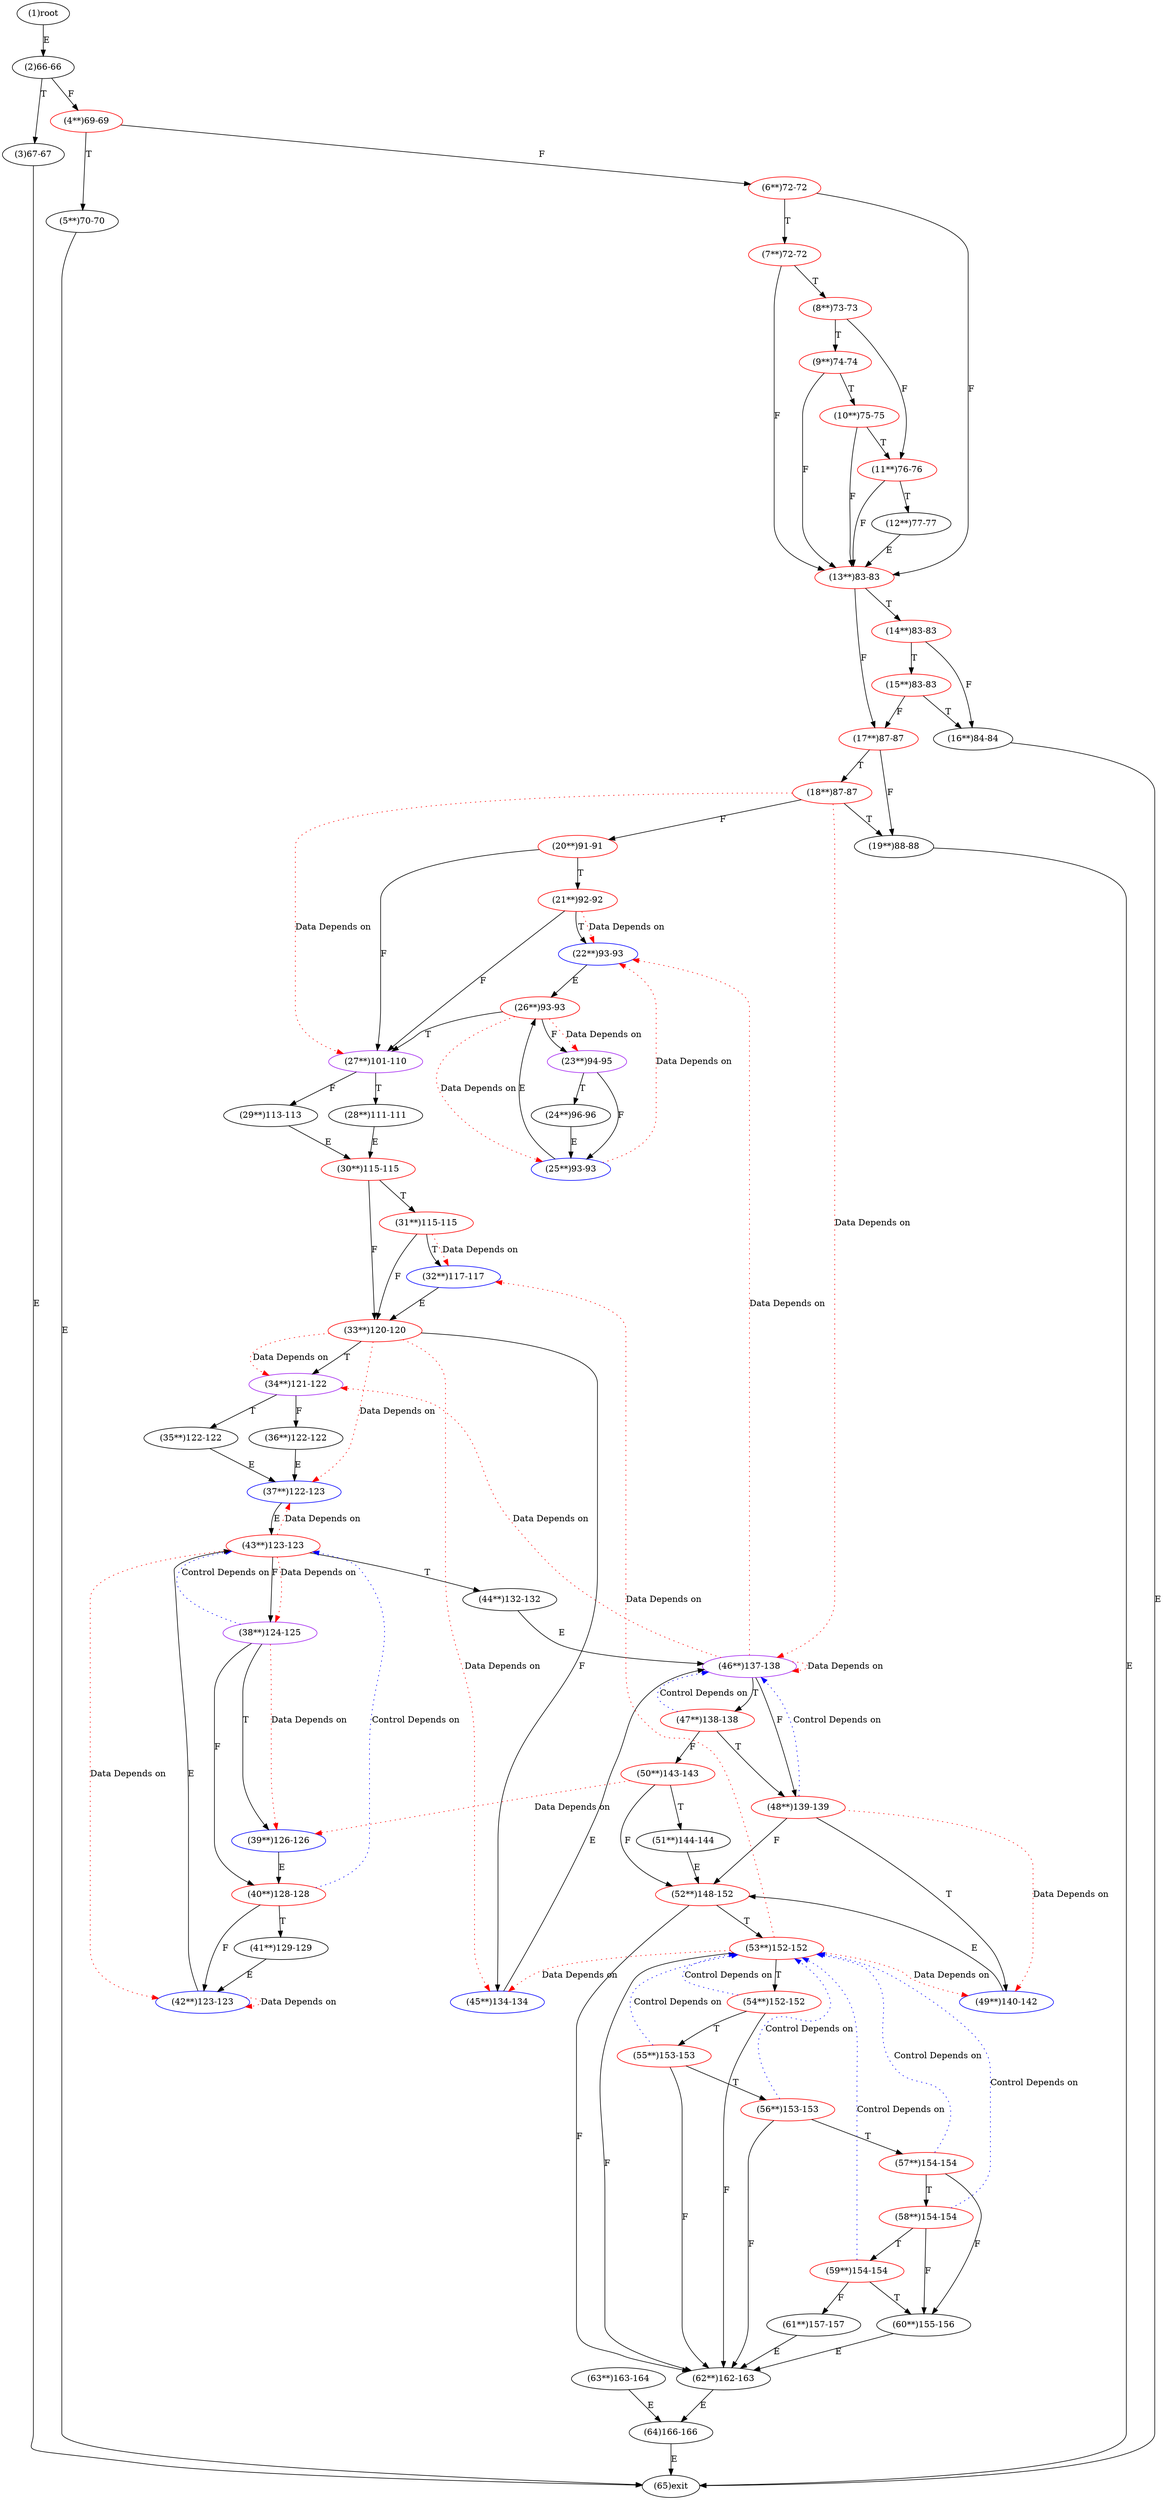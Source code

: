 digraph "" { 
1[ label="(1)root"];
2[ label="(2)66-66"];
3[ label="(3)67-67"];
4[ label="(4**)69-69",color=red];
5[ label="(5**)70-70"];
6[ label="(6**)72-72",color=red];
7[ label="(7**)72-72",color=red];
8[ label="(8**)73-73",color=red];
9[ label="(9**)74-74",color=red];
10[ label="(10**)75-75",color=red];
11[ label="(11**)76-76",color=red];
12[ label="(12**)77-77"];
13[ label="(13**)83-83",color=red];
14[ label="(14**)83-83",color=red];
15[ label="(15**)83-83",color=red];
17[ label="(17**)87-87",color=red];
16[ label="(16**)84-84"];
19[ label="(19**)88-88"];
18[ label="(18**)87-87",color=red];
21[ label="(21**)92-92",color=red];
20[ label="(20**)91-91",color=red];
23[ label="(23**)94-95",color=purple];
22[ label="(22**)93-93",color=blue];
25[ label="(25**)93-93",color=blue];
24[ label="(24**)96-96"];
27[ label="(27**)101-110",color=purple];
26[ label="(26**)93-93",color=red];
29[ label="(29**)113-113"];
28[ label="(28**)111-111"];
31[ label="(31**)115-115",color=red];
30[ label="(30**)115-115",color=red];
34[ label="(34**)121-122",color=purple];
35[ label="(35**)122-122"];
32[ label="(32**)117-117",color=blue];
33[ label="(33**)120-120",color=red];
38[ label="(38**)124-125",color=purple];
39[ label="(39**)126-126",color=blue];
36[ label="(36**)122-122"];
37[ label="(37**)122-123",color=blue];
42[ label="(42**)123-123",color=blue];
43[ label="(43**)123-123",color=red];
40[ label="(40**)128-128",color=red];
41[ label="(41**)129-129"];
46[ label="(46**)137-138",color=purple];
47[ label="(47**)138-138",color=red];
44[ label="(44**)132-132"];
45[ label="(45**)134-134",color=blue];
51[ label="(51**)144-144"];
50[ label="(50**)143-143",color=red];
49[ label="(49**)140-142",color=blue];
48[ label="(48**)139-139",color=red];
55[ label="(55**)153-153",color=red];
54[ label="(54**)152-152",color=red];
53[ label="(53**)152-152",color=red];
52[ label="(52**)148-152",color=red];
59[ label="(59**)154-154",color=red];
58[ label="(58**)154-154",color=red];
57[ label="(57**)154-154",color=red];
56[ label="(56**)153-153",color=red];
63[ label="(63**)163-164"];
62[ label="(62**)162-163"];
61[ label="(61**)157-157"];
60[ label="(60**)155-156"];
64[ label="(64)166-166"];
65[ label="(65)exit"];
1->2[ label="E"];
2->4[ label="F"];
2->3[ label="T"];
3->65[ label="E"];
4->6[ label="F"];
4->5[ label="T"];
5->65[ label="E"];
6->13[ label="F"];
6->7[ label="T"];
7->13[ label="F"];
7->8[ label="T"];
8->11[ label="F"];
8->9[ label="T"];
9->13[ label="F"];
9->10[ label="T"];
10->13[ label="F"];
10->11[ label="T"];
11->13[ label="F"];
11->12[ label="T"];
12->13[ label="E"];
13->17[ label="F"];
13->14[ label="T"];
14->16[ label="F"];
14->15[ label="T"];
15->17[ label="F"];
15->16[ label="T"];
16->65[ label="E"];
17->19[ label="F"];
17->18[ label="T"];
18->20[ label="F"];
18->19[ label="T"];
19->65[ label="E"];
20->27[ label="F"];
20->21[ label="T"];
21->27[ label="F"];
21->22[ label="T"];
22->26[ label="E"];
23->25[ label="F"];
23->24[ label="T"];
24->25[ label="E"];
25->26[ label="E"];
26->23[ label="F"];
26->27[ label="T"];
27->29[ label="F"];
27->28[ label="T"];
28->30[ label="E"];
29->30[ label="E"];
30->33[ label="F"];
30->31[ label="T"];
31->33[ label="F"];
31->32[ label="T"];
32->33[ label="E"];
33->45[ label="F"];
33->34[ label="T"];
34->36[ label="F"];
34->35[ label="T"];
35->37[ label="E"];
36->37[ label="E"];
37->43[ label="E"];
38->40[ label="F"];
38->39[ label="T"];
39->40[ label="E"];
40->42[ label="F"];
40->41[ label="T"];
41->42[ label="E"];
42->43[ label="E"];
43->38[ label="F"];
43->44[ label="T"];
44->46[ label="E"];
45->46[ label="E"];
46->48[ label="F"];
46->47[ label="T"];
47->50[ label="F"];
47->48[ label="T"];
48->52[ label="F"];
48->49[ label="T"];
49->52[ label="E"];
50->52[ label="F"];
50->51[ label="T"];
51->52[ label="E"];
52->62[ label="F"];
52->53[ label="T"];
53->62[ label="F"];
53->54[ label="T"];
54->62[ label="F"];
54->55[ label="T"];
55->62[ label="F"];
55->56[ label="T"];
56->62[ label="F"];
56->57[ label="T"];
57->60[ label="F"];
57->58[ label="T"];
58->60[ label="F"];
58->59[ label="T"];
59->61[ label="F"];
59->60[ label="T"];
60->62[ label="E"];
61->62[ label="E"];
62->64[ label="E"];
63->64[ label="E"];
64->65[ label="E"];
18->27[ color="red" label="Data Depends on" style = dotted ];
18->46[ color="red" label="Data Depends on" style = dotted ];
21->22[ color="red" label="Data Depends on" style = dotted ];
25->22[ color="red" label="Data Depends on" style = dotted ];
26->25[ color="red" label="Data Depends on" style = dotted ];
26->23[ color="red" label="Data Depends on" style = dotted ];
31->32[ color="red" label="Data Depends on" style = dotted ];
33->34[ color="red" label="Data Depends on" style = dotted ];
33->37[ color="red" label="Data Depends on" style = dotted ];
33->45[ color="red" label="Data Depends on" style = dotted ];
38->39[ color="red" label="Data Depends on" style = dotted ];
38->43[ color="blue" label="Control Depends on" style = dotted ];
42->42[ color="red" label="Data Depends on" style = dotted ];
43->42[ color="red" label="Data Depends on" style = dotted ];
43->38[ color="red" label="Data Depends on" style = dotted ];
43->37[ color="red" label="Data Depends on" style = dotted ];
40->43[ color="blue" label="Control Depends on" style = dotted ];
46->46[ color="red" label="Data Depends on" style = dotted ];
46->22[ color="red" label="Data Depends on" style = dotted ];
46->34[ color="red" label="Data Depends on" style = dotted ];
47->46[ color="blue" label="Control Depends on" style = dotted ];
50->39[ color="red" label="Data Depends on" style = dotted ];
48->49[ color="red" label="Data Depends on" style = dotted ];
48->46[ color="blue" label="Control Depends on" style = dotted ];
55->53[ color="blue" label="Control Depends on" style = dotted ];
54->53[ color="blue" label="Control Depends on" style = dotted ];
53->32[ color="red" label="Data Depends on" style = dotted ];
53->49[ color="red" label="Data Depends on" style = dotted ];
53->45[ color="red" label="Data Depends on" style = dotted ];
59->53[ color="blue" label="Control Depends on" style = dotted ];
58->53[ color="blue" label="Control Depends on" style = dotted ];
57->53[ color="blue" label="Control Depends on" style = dotted ];
56->53[ color="blue" label="Control Depends on" style = dotted ];
}